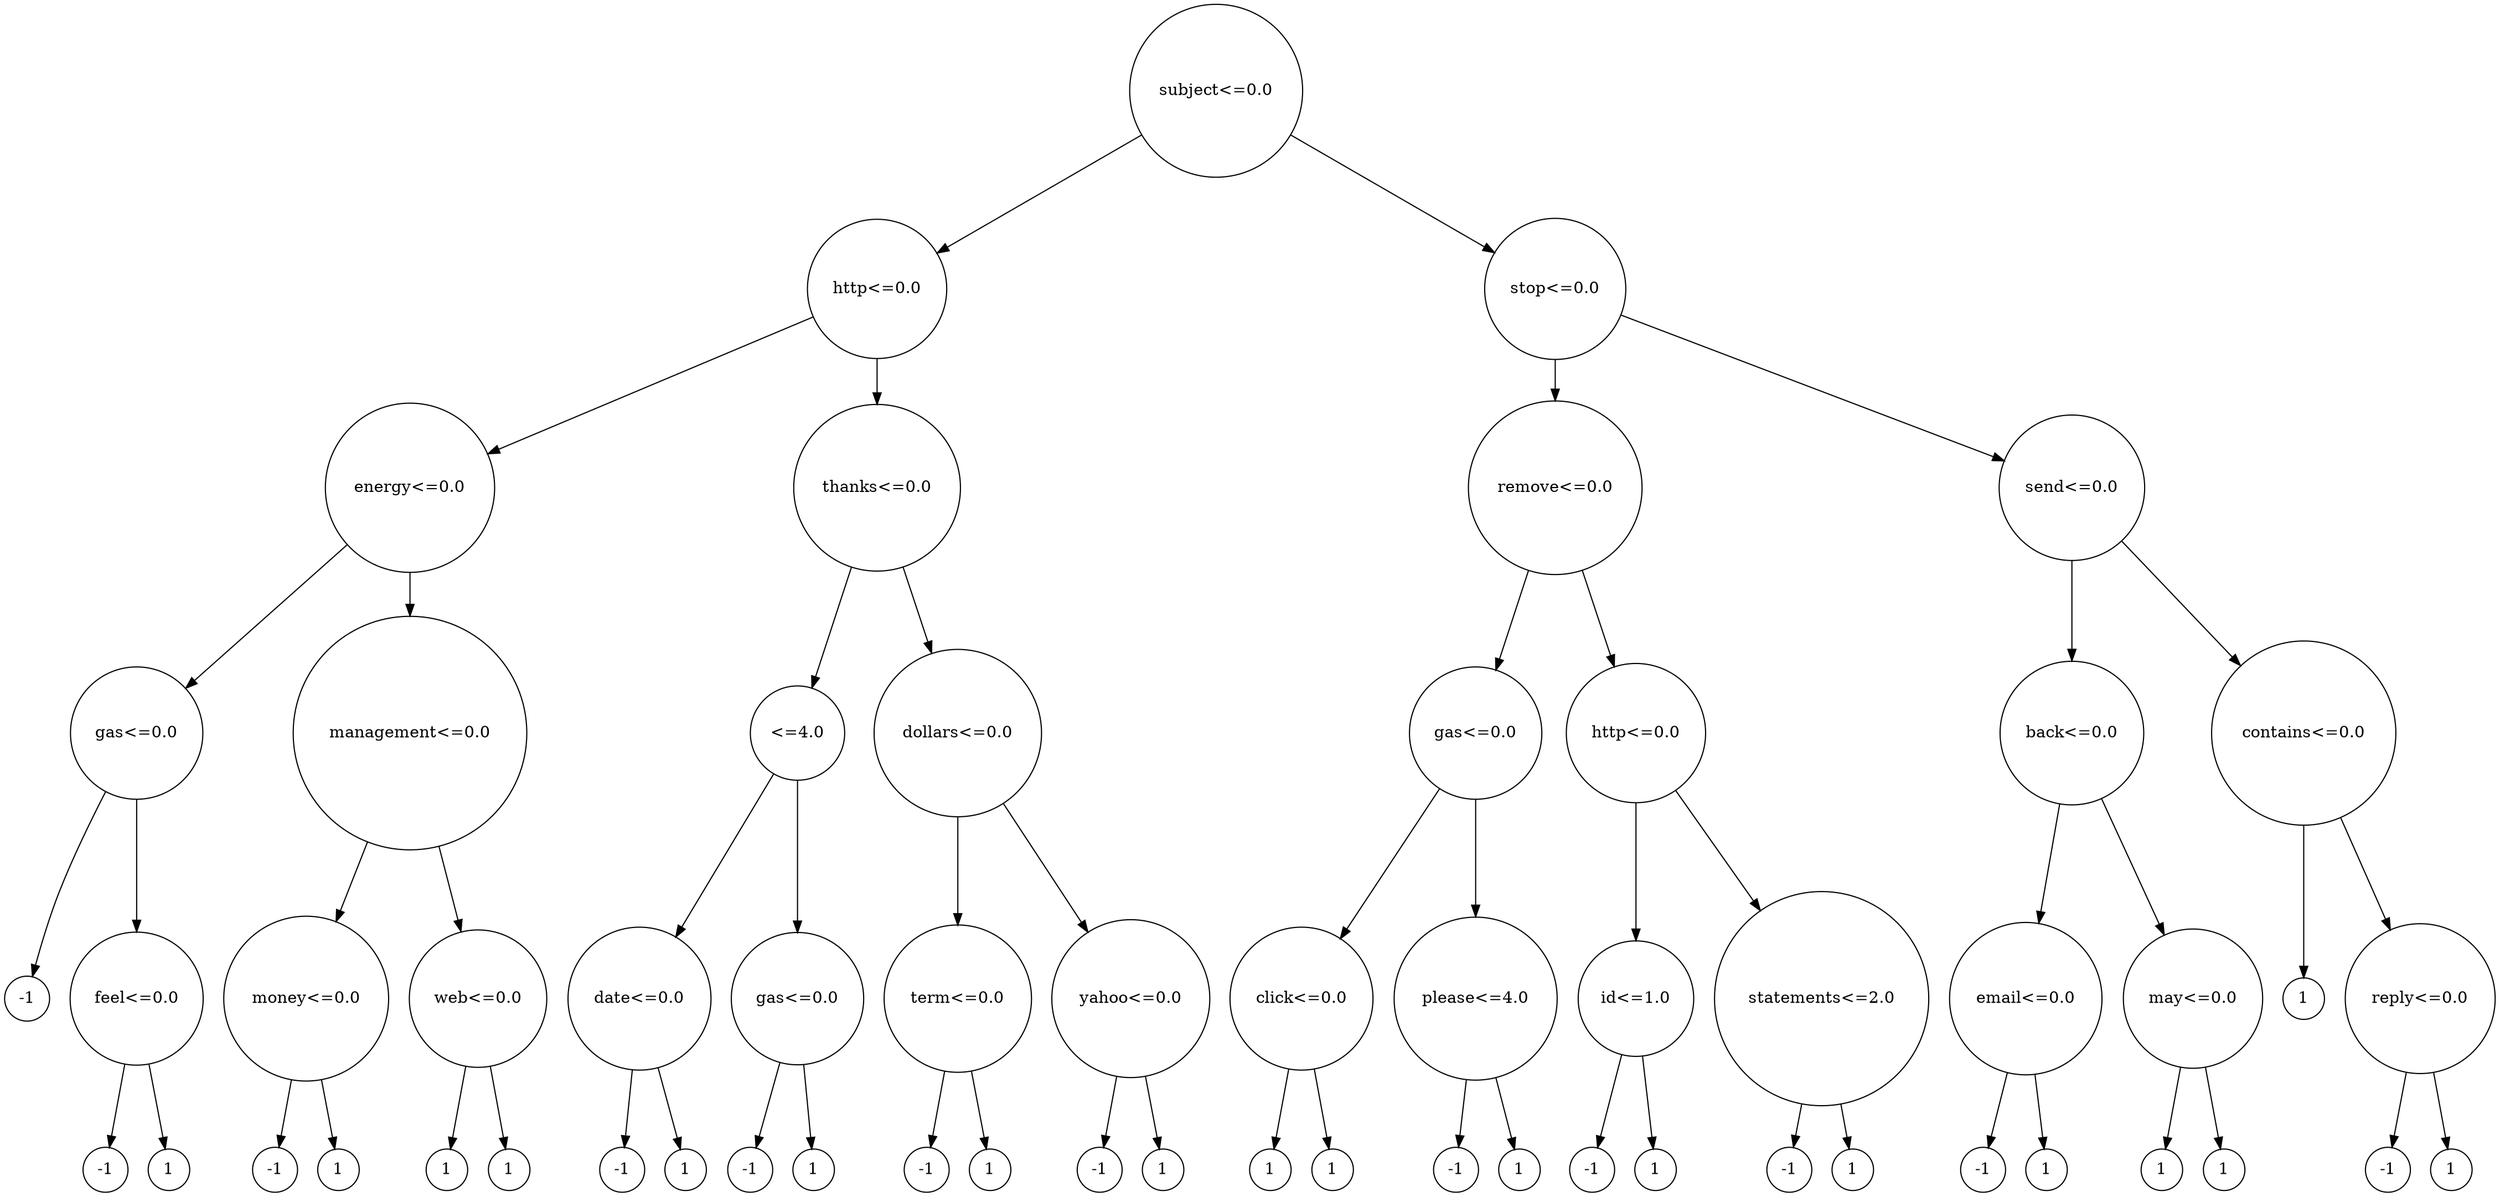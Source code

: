 digraph tree {
	"(val: 0.0, idx: 101, rnd:[0.21038256])" [label="subject<=0.0", shape=circle]
	"(val: 0.0, idx: 2, rnd:[0.1289263])" [label="http<=0.0", shape=circle]
	"(val: 0.0, idx: 115, rnd:[0.28280696])" [label="stop<=0.0", shape=circle]
	"(val: 0.0, idx: 161, rnd:[0.13818295])" [label="energy<=0.0", shape=circle]
	"(val: 0.0, idx: 226, rnd:[0.31542835])" [label="thanks<=0.0", shape=circle]
	"(val: 0.0, idx: 162, rnd:[0.12019656])" [label="remove<=0.0", shape=circle]
	"(val: 0.0, idx: 61, rnd:[0.13179786])" [label="send<=0.0", shape=circle]
	"(val: 0.0, idx: 73, rnd:[0.4686512])" [label="gas<=0.0", shape=circle]
	"(val: 0.0, idx: 222, rnd:[0.19658236])" [label="management<=0.0", shape=circle]
	"(val: 4.0, idx: 284, rnd:[0.36371077])" [label="\<=4.0", shape=circle]
	"(val: 0.0, idx: 108, rnd:[0.65310833])" [label="dollars<=0.0", shape=circle]
	"(val: 0.0, idx: 73, rnd:[0.26538949])" [label="gas<=0.0", shape=circle]
	"(val: 0.0, idx: 2, rnd:[0.2961402])" [label="http<=0.0", shape=circle]
	"(val: 0.0, idx: 174, rnd:[0.82894003])" [label="back<=0.0", shape=circle]
	"(val: 0.0, idx: 333, rnd:[0.7163272])" [label="contains<=0.0", shape=circle]
	"(val: -1 rnd:[0.03918779])" [label="-1", shape=circle]
	"(val: 0.0, idx: 267, rnd:[0.97676109])" [label="feel<=0.0", shape=circle]
	"(val: 0.0, idx: 16, rnd:[0.83794491])" [label="money<=0.0", shape=circle]
	"(val: 0.0, idx: 111, rnd:[0.36872517])" [label="web<=0.0", shape=circle]
	"(val: 0.0, idx: 296, rnd:[0.10204481])" [label="date<=0.0", shape=circle]
	"(val: 0.0, idx: 73, rnd:[0.57019677])" [label="gas<=0.0", shape=circle]
	"(val: 0.0, idx: 350, rnd:[0.15896958])" [label="term<=0.0", shape=circle]
	"(val: 0.0, idx: 256, rnd:[0.2532916])" [label="yahoo<=0.0", shape=circle]
	"(val: 0.0, idx: 23, rnd:[0.52324805])" [label="click<=0.0", shape=circle]
	"(val: 4.0, idx: 6, rnd:[0.9292962])" [label="please<=4.0", shape=circle]
	"(val: 1.0, idx: 312, rnd:[0.0641475])" [label="id<=1.0", shape=circle]
	"(val: 2.0, idx: 7, rnd:[0.11872772])" [label="statements<=2.0", shape=circle]
	"(val: 0.0, idx: 4, rnd:[0.73519402])" [label="email<=0.0", shape=circle]
	"(val: 0.0, idx: 9, rnd:[0.00469548])" [label="may<=0.0", shape=circle]
	"(val: 1 rnd:[0.02010755])" [label="1", shape=circle]
	"(val: 0.0, idx: 118, rnd:[0.28940609])" [label="reply<=0.0", shape=circle]
	"(val: -1 rnd:[0.60484552])" [label="-1", shape=circle]
	"(val: 1 rnd:[0.73926358])" [label="1", shape=circle]
	"(val: -1 rnd:[0.09609841])" [label="-1", shape=circle]
	"(val: 1 rnd:[0.97645947])" [label="1", shape=circle]
	"(val: 1 rnd:[0.82099323])" [label="1", shape=circle]
	"(val: 1 rnd:[0.09710128])" [label="1", shape=circle]
	"(val: -1 rnd:[0.16130952])" [label="-1", shape=circle]
	"(val: 1 rnd:[0.20887676])" [label="1", shape=circle]
	"(val: -1 rnd:[0.98837384])" [label="-1", shape=circle]
	"(val: 1 rnd:[0.43860151])" [label="1", shape=circle]
	"(val: -1 rnd:[0.65632959])" [label="-1", shape=circle]
	"(val: 1 rnd:[0.11037514])" [label="1", shape=circle]
	"(val: -1 rnd:[0.46631077])" [label="-1", shape=circle]
	"(val: 1 rnd:[0.24442559])" [label="1", shape=circle]
	"(val: 1 rnd:[0.09394051])" [label="1", shape=circle]
	"(val: 1 rnd:[0.5759465])" [label="1", shape=circle]
	"(val: -1 rnd:[0.31856895])" [label="-1", shape=circle]
	"(val: 1 rnd:[0.66741038])" [label="1", shape=circle]
	"(val: -1 rnd:[0.69247212])" [label="-1", shape=circle]
	"(val: 1 rnd:[0.56660145])" [label="1", shape=circle]
	"(val: -1 rnd:[0.31798318])" [label="-1", shape=circle]
	"(val: 1 rnd:[0.41426299])" [label="1", shape=circle]
	"(val: -1 rnd:[0.96218855])" [label="-1", shape=circle]
	"(val: 1 rnd:[0.24875314])" [label="1", shape=circle]
	"(val: 1 rnd:[0.67781654])" [label="1", shape=circle]
	"(val: 1 rnd:[0.27000797])" [label="1", shape=circle]
	"(val: -1 rnd:[0.18319136])" [label="-1", shape=circle]
	"(val: 1 rnd:[0.58651293])" [label="1", shape=circle]

	"(val: 0.0, idx: 101, rnd:[0.21038256])" -> "(val: 0.0, idx: 2, rnd:[0.1289263])"
	"(val: 0.0, idx: 101, rnd:[0.21038256])" -> "(val: 0.0, idx: 115, rnd:[0.28280696])"
	"(val: 0.0, idx: 2, rnd:[0.1289263])" -> "(val: 0.0, idx: 226, rnd:[0.31542835])"
	"(val: 0.0, idx: 2, rnd:[0.1289263])" -> "(val: 0.0, idx: 161, rnd:[0.13818295])"
	"(val: 0.0, idx: 115, rnd:[0.28280696])" -> "(val: 0.0, idx: 162, rnd:[0.12019656])"
	"(val: 0.0, idx: 115, rnd:[0.28280696])" -> "(val: 0.0, idx: 61, rnd:[0.13179786])"
	"(val: 0.0, idx: 161, rnd:[0.13818295])" -> "(val: 0.0, idx: 222, rnd:[0.19658236])"
	"(val: 0.0, idx: 161, rnd:[0.13818295])" -> "(val: 0.0, idx: 73, rnd:[0.4686512])"
	"(val: 0.0, idx: 226, rnd:[0.31542835])" -> "(val: 4.0, idx: 284, rnd:[0.36371077])"
	"(val: 0.0, idx: 226, rnd:[0.31542835])" -> "(val: 0.0, idx: 108, rnd:[0.65310833])"
	"(val: 0.0, idx: 162, rnd:[0.12019656])" -> "(val: 0.0, idx: 2, rnd:[0.2961402])"
	"(val: 0.0, idx: 162, rnd:[0.12019656])" -> "(val: 0.0, idx: 73, rnd:[0.26538949])"
	"(val: 0.0, idx: 61, rnd:[0.13179786])" -> "(val: 0.0, idx: 333, rnd:[0.7163272])"
	"(val: 0.0, idx: 61, rnd:[0.13179786])" -> "(val: 0.0, idx: 174, rnd:[0.82894003])"
	"(val: 0.0, idx: 73, rnd:[0.4686512])" -> "(val: 0.0, idx: 267, rnd:[0.97676109])"
	"(val: 0.0, idx: 73, rnd:[0.4686512])" -> "(val: -1 rnd:[0.03918779])"
	"(val: 0.0, idx: 222, rnd:[0.19658236])" -> "(val: 0.0, idx: 111, rnd:[0.36872517])"
	"(val: 0.0, idx: 222, rnd:[0.19658236])" -> "(val: 0.0, idx: 16, rnd:[0.83794491])"
	"(val: 4.0, idx: 284, rnd:[0.36371077])" -> "(val: 0.0, idx: 73, rnd:[0.57019677])"
	"(val: 4.0, idx: 284, rnd:[0.36371077])" -> "(val: 0.0, idx: 296, rnd:[0.10204481])"
	"(val: 0.0, idx: 108, rnd:[0.65310833])" -> "(val: 0.0, idx: 256, rnd:[0.2532916])"
	"(val: 0.0, idx: 108, rnd:[0.65310833])" -> "(val: 0.0, idx: 350, rnd:[0.15896958])"
	"(val: 0.0, idx: 73, rnd:[0.26538949])" -> "(val: 0.0, idx: 23, rnd:[0.52324805])"
	"(val: 0.0, idx: 73, rnd:[0.26538949])" -> "(val: 4.0, idx: 6, rnd:[0.9292962])"
	"(val: 0.0, idx: 2, rnd:[0.2961402])" -> "(val: 2.0, idx: 7, rnd:[0.11872772])"
	"(val: 0.0, idx: 2, rnd:[0.2961402])" -> "(val: 1.0, idx: 312, rnd:[0.0641475])"
	"(val: 0.0, idx: 174, rnd:[0.82894003])" -> "(val: 0.0, idx: 9, rnd:[0.00469548])"
	"(val: 0.0, idx: 174, rnd:[0.82894003])" -> "(val: 0.0, idx: 4, rnd:[0.73519402])"
	"(val: 0.0, idx: 333, rnd:[0.7163272])" -> "(val: 0.0, idx: 118, rnd:[0.28940609])"
	"(val: 0.0, idx: 333, rnd:[0.7163272])" -> "(val: 1 rnd:[0.02010755])"
	"(val: 0.0, idx: 267, rnd:[0.97676109])" -> "(val: -1 rnd:[0.60484552])"
	"(val: 0.0, idx: 267, rnd:[0.97676109])" -> "(val: 1 rnd:[0.73926358])"
	"(val: 0.0, idx: 16, rnd:[0.83794491])" -> "(val: -1 rnd:[0.09609841])"
	"(val: 0.0, idx: 16, rnd:[0.83794491])" -> "(val: 1 rnd:[0.97645947])"
	"(val: 0.0, idx: 111, rnd:[0.36872517])" -> "(val: 1 rnd:[0.82099323])"
	"(val: 0.0, idx: 111, rnd:[0.36872517])" -> "(val: 1 rnd:[0.09710128])"
	"(val: 0.0, idx: 296, rnd:[0.10204481])" -> "(val: 1 rnd:[0.20887676])"
	"(val: 0.0, idx: 296, rnd:[0.10204481])" -> "(val: -1 rnd:[0.16130952])"
	"(val: 0.0, idx: 73, rnd:[0.57019677])" -> "(val: 1 rnd:[0.43860151])"
	"(val: 0.0, idx: 73, rnd:[0.57019677])" -> "(val: -1 rnd:[0.98837384])"
	"(val: 0.0, idx: 350, rnd:[0.15896958])" -> "(val: 1 rnd:[0.11037514])"
	"(val: 0.0, idx: 350, rnd:[0.15896958])" -> "(val: -1 rnd:[0.65632959])"
	"(val: 0.0, idx: 256, rnd:[0.2532916])" -> "(val: -1 rnd:[0.46631077])"
	"(val: 0.0, idx: 256, rnd:[0.2532916])" -> "(val: 1 rnd:[0.24442559])"
	"(val: 0.0, idx: 23, rnd:[0.52324805])" -> "(val: 1 rnd:[0.09394051])"
	"(val: 0.0, idx: 23, rnd:[0.52324805])" -> "(val: 1 rnd:[0.5759465])"
	"(val: 4.0, idx: 6, rnd:[0.9292962])" -> "(val: -1 rnd:[0.31856895])"
	"(val: 4.0, idx: 6, rnd:[0.9292962])" -> "(val: 1 rnd:[0.66741038])"
	"(val: 1.0, idx: 312, rnd:[0.0641475])" -> "(val: -1 rnd:[0.69247212])"
	"(val: 1.0, idx: 312, rnd:[0.0641475])" -> "(val: 1 rnd:[0.56660145])"
	"(val: 2.0, idx: 7, rnd:[0.11872772])" -> "(val: -1 rnd:[0.31798318])"
	"(val: 2.0, idx: 7, rnd:[0.11872772])" -> "(val: 1 rnd:[0.41426299])"
	"(val: 0.0, idx: 4, rnd:[0.73519402])" -> "(val: -1 rnd:[0.96218855])"
	"(val: 0.0, idx: 4, rnd:[0.73519402])" -> "(val: 1 rnd:[0.24875314])"
	"(val: 0.0, idx: 9, rnd:[0.00469548])" -> "(val: 1 rnd:[0.67781654])"
	"(val: 0.0, idx: 9, rnd:[0.00469548])" -> "(val: 1 rnd:[0.27000797])"
	"(val: 0.0, idx: 118, rnd:[0.28940609])" -> "(val: -1 rnd:[0.18319136])"
	"(val: 0.0, idx: 118, rnd:[0.28940609])" -> "(val: 1 rnd:[0.58651293])"
}